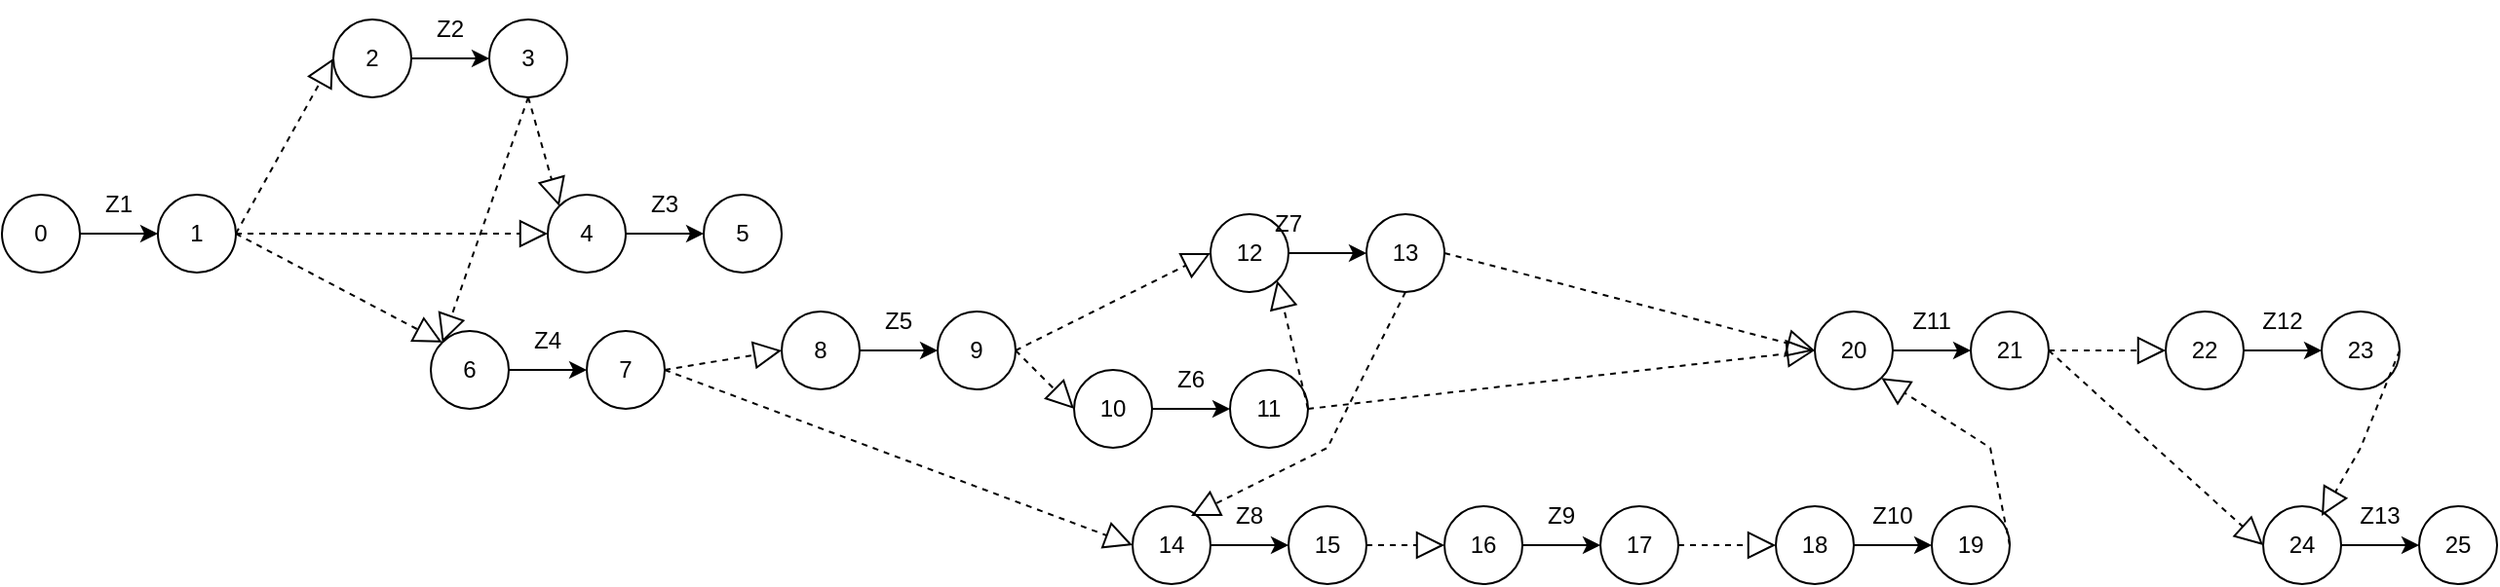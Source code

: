 <mxfile version="24.3.1" type="device">
  <diagram name="Страница — 1" id="mKm0Wbh0GVt-GoVcY70z">
    <mxGraphModel dx="1122" dy="491" grid="1" gridSize="10" guides="1" tooltips="1" connect="1" arrows="1" fold="1" page="1" pageScale="1" pageWidth="3300" pageHeight="4681" math="0" shadow="0">
      <root>
        <mxCell id="0" />
        <mxCell id="1" parent="0" />
        <mxCell id="7VdPVA_-ikNsnJHRd5wN-1" value="0" style="ellipse;whiteSpace=wrap;html=1;aspect=fixed;" parent="1" vertex="1">
          <mxGeometry x="270" y="240" width="40" height="40" as="geometry" />
        </mxCell>
        <mxCell id="7VdPVA_-ikNsnJHRd5wN-2" value="1" style="ellipse;whiteSpace=wrap;html=1;aspect=fixed;" parent="1" vertex="1">
          <mxGeometry x="350" y="240" width="40" height="40" as="geometry" />
        </mxCell>
        <mxCell id="7VdPVA_-ikNsnJHRd5wN-3" value="" style="endArrow=classic;html=1;rounded=0;exitX=1;exitY=0.5;exitDx=0;exitDy=0;entryX=0;entryY=0.5;entryDx=0;entryDy=0;" parent="1" source="7VdPVA_-ikNsnJHRd5wN-1" target="7VdPVA_-ikNsnJHRd5wN-2" edge="1">
          <mxGeometry width="50" height="50" relative="1" as="geometry">
            <mxPoint x="660" y="340" as="sourcePoint" />
            <mxPoint x="340" y="260" as="targetPoint" />
          </mxGeometry>
        </mxCell>
        <mxCell id="7VdPVA_-ikNsnJHRd5wN-5" value="Z1" style="text;html=1;align=center;verticalAlign=middle;whiteSpace=wrap;rounded=0;" parent="1" vertex="1">
          <mxGeometry x="300" y="230" width="60" height="30" as="geometry" />
        </mxCell>
        <mxCell id="7VdPVA_-ikNsnJHRd5wN-6" value="2" style="ellipse;whiteSpace=wrap;html=1;aspect=fixed;" parent="1" vertex="1">
          <mxGeometry x="440" y="150" width="40" height="40" as="geometry" />
        </mxCell>
        <mxCell id="7VdPVA_-ikNsnJHRd5wN-7" value="3" style="ellipse;whiteSpace=wrap;html=1;aspect=fixed;" parent="1" vertex="1">
          <mxGeometry x="520" y="150" width="40" height="40" as="geometry" />
        </mxCell>
        <mxCell id="7VdPVA_-ikNsnJHRd5wN-8" value="" style="endArrow=classic;html=1;rounded=0;exitX=1;exitY=0.5;exitDx=0;exitDy=0;entryX=0;entryY=0.5;entryDx=0;entryDy=0;" parent="1" source="7VdPVA_-ikNsnJHRd5wN-6" target="7VdPVA_-ikNsnJHRd5wN-7" edge="1">
          <mxGeometry width="50" height="50" relative="1" as="geometry">
            <mxPoint x="830" y="250" as="sourcePoint" />
            <mxPoint x="510" y="170" as="targetPoint" />
          </mxGeometry>
        </mxCell>
        <mxCell id="7VdPVA_-ikNsnJHRd5wN-9" value="Z2" style="text;html=1;align=center;verticalAlign=middle;whiteSpace=wrap;rounded=0;" parent="1" vertex="1">
          <mxGeometry x="470" y="140" width="60" height="30" as="geometry" />
        </mxCell>
        <mxCell id="7VdPVA_-ikNsnJHRd5wN-10" value="4" style="ellipse;whiteSpace=wrap;html=1;aspect=fixed;" parent="1" vertex="1">
          <mxGeometry x="550" y="240" width="40" height="40" as="geometry" />
        </mxCell>
        <mxCell id="7VdPVA_-ikNsnJHRd5wN-11" value="5" style="ellipse;whiteSpace=wrap;html=1;aspect=fixed;" parent="1" vertex="1">
          <mxGeometry x="630" y="240" width="40" height="40" as="geometry" />
        </mxCell>
        <mxCell id="7VdPVA_-ikNsnJHRd5wN-12" value="" style="endArrow=classic;html=1;rounded=0;exitX=1;exitY=0.5;exitDx=0;exitDy=0;entryX=0;entryY=0.5;entryDx=0;entryDy=0;" parent="1" source="7VdPVA_-ikNsnJHRd5wN-10" target="7VdPVA_-ikNsnJHRd5wN-11" edge="1">
          <mxGeometry width="50" height="50" relative="1" as="geometry">
            <mxPoint x="940" y="340" as="sourcePoint" />
            <mxPoint x="620" y="260" as="targetPoint" />
          </mxGeometry>
        </mxCell>
        <mxCell id="7VdPVA_-ikNsnJHRd5wN-13" value="Z3" style="text;html=1;align=center;verticalAlign=middle;whiteSpace=wrap;rounded=0;" parent="1" vertex="1">
          <mxGeometry x="580" y="230" width="60" height="30" as="geometry" />
        </mxCell>
        <mxCell id="7VdPVA_-ikNsnJHRd5wN-14" value="6" style="ellipse;whiteSpace=wrap;html=1;aspect=fixed;" parent="1" vertex="1">
          <mxGeometry x="490" y="310" width="40" height="40" as="geometry" />
        </mxCell>
        <mxCell id="7VdPVA_-ikNsnJHRd5wN-15" value="7" style="ellipse;whiteSpace=wrap;html=1;aspect=fixed;" parent="1" vertex="1">
          <mxGeometry x="570" y="310" width="40" height="40" as="geometry" />
        </mxCell>
        <mxCell id="7VdPVA_-ikNsnJHRd5wN-16" value="" style="endArrow=classic;html=1;rounded=0;exitX=1;exitY=0.5;exitDx=0;exitDy=0;entryX=0;entryY=0.5;entryDx=0;entryDy=0;" parent="1" source="7VdPVA_-ikNsnJHRd5wN-14" target="7VdPVA_-ikNsnJHRd5wN-15" edge="1">
          <mxGeometry width="50" height="50" relative="1" as="geometry">
            <mxPoint x="880" y="410" as="sourcePoint" />
            <mxPoint x="560" y="330" as="targetPoint" />
          </mxGeometry>
        </mxCell>
        <mxCell id="7VdPVA_-ikNsnJHRd5wN-17" value="Z4" style="text;html=1;align=center;verticalAlign=middle;whiteSpace=wrap;rounded=0;" parent="1" vertex="1">
          <mxGeometry x="520" y="300" width="60" height="30" as="geometry" />
        </mxCell>
        <mxCell id="7VdPVA_-ikNsnJHRd5wN-18" value="8" style="ellipse;whiteSpace=wrap;html=1;aspect=fixed;" parent="1" vertex="1">
          <mxGeometry x="670" y="300" width="40" height="40" as="geometry" />
        </mxCell>
        <mxCell id="7VdPVA_-ikNsnJHRd5wN-19" value="9" style="ellipse;whiteSpace=wrap;html=1;aspect=fixed;" parent="1" vertex="1">
          <mxGeometry x="750" y="300" width="40" height="40" as="geometry" />
        </mxCell>
        <mxCell id="7VdPVA_-ikNsnJHRd5wN-20" value="" style="endArrow=classic;html=1;rounded=0;exitX=1;exitY=0.5;exitDx=0;exitDy=0;entryX=0;entryY=0.5;entryDx=0;entryDy=0;" parent="1" source="7VdPVA_-ikNsnJHRd5wN-18" target="7VdPVA_-ikNsnJHRd5wN-19" edge="1">
          <mxGeometry width="50" height="50" relative="1" as="geometry">
            <mxPoint x="1060" y="400" as="sourcePoint" />
            <mxPoint x="740" y="320" as="targetPoint" />
          </mxGeometry>
        </mxCell>
        <mxCell id="7VdPVA_-ikNsnJHRd5wN-21" value="Z5" style="text;html=1;align=center;verticalAlign=middle;whiteSpace=wrap;rounded=0;" parent="1" vertex="1">
          <mxGeometry x="700" y="290" width="60" height="30" as="geometry" />
        </mxCell>
        <mxCell id="7VdPVA_-ikNsnJHRd5wN-22" value="10" style="ellipse;whiteSpace=wrap;html=1;aspect=fixed;" parent="1" vertex="1">
          <mxGeometry x="820" y="330" width="40" height="40" as="geometry" />
        </mxCell>
        <mxCell id="7VdPVA_-ikNsnJHRd5wN-23" value="11" style="ellipse;whiteSpace=wrap;html=1;aspect=fixed;" parent="1" vertex="1">
          <mxGeometry x="900" y="330" width="40" height="40" as="geometry" />
        </mxCell>
        <mxCell id="7VdPVA_-ikNsnJHRd5wN-24" value="" style="endArrow=classic;html=1;rounded=0;exitX=1;exitY=0.5;exitDx=0;exitDy=0;entryX=0;entryY=0.5;entryDx=0;entryDy=0;" parent="1" source="7VdPVA_-ikNsnJHRd5wN-22" target="7VdPVA_-ikNsnJHRd5wN-23" edge="1">
          <mxGeometry width="50" height="50" relative="1" as="geometry">
            <mxPoint x="1210" y="430" as="sourcePoint" />
            <mxPoint x="890" y="350" as="targetPoint" />
          </mxGeometry>
        </mxCell>
        <mxCell id="7VdPVA_-ikNsnJHRd5wN-25" value="Z6" style="text;html=1;align=center;verticalAlign=middle;whiteSpace=wrap;rounded=0;" parent="1" vertex="1">
          <mxGeometry x="850" y="320" width="60" height="30" as="geometry" />
        </mxCell>
        <mxCell id="7VdPVA_-ikNsnJHRd5wN-26" value="12" style="ellipse;whiteSpace=wrap;html=1;aspect=fixed;" parent="1" vertex="1">
          <mxGeometry x="890" y="250" width="40" height="40" as="geometry" />
        </mxCell>
        <mxCell id="7VdPVA_-ikNsnJHRd5wN-27" value="13" style="ellipse;whiteSpace=wrap;html=1;aspect=fixed;" parent="1" vertex="1">
          <mxGeometry x="970" y="250" width="40" height="40" as="geometry" />
        </mxCell>
        <mxCell id="7VdPVA_-ikNsnJHRd5wN-28" value="" style="endArrow=classic;html=1;rounded=0;exitX=1;exitY=0.5;exitDx=0;exitDy=0;entryX=0;entryY=0.5;entryDx=0;entryDy=0;" parent="1" source="7VdPVA_-ikNsnJHRd5wN-26" target="7VdPVA_-ikNsnJHRd5wN-27" edge="1">
          <mxGeometry width="50" height="50" relative="1" as="geometry">
            <mxPoint x="1280" y="350" as="sourcePoint" />
            <mxPoint x="960" y="270" as="targetPoint" />
          </mxGeometry>
        </mxCell>
        <mxCell id="7VdPVA_-ikNsnJHRd5wN-29" value="Z7" style="text;html=1;align=center;verticalAlign=middle;whiteSpace=wrap;rounded=0;" parent="1" vertex="1">
          <mxGeometry x="900" y="240" width="60" height="30" as="geometry" />
        </mxCell>
        <mxCell id="7VdPVA_-ikNsnJHRd5wN-30" value="14" style="ellipse;whiteSpace=wrap;html=1;aspect=fixed;" parent="1" vertex="1">
          <mxGeometry x="850" y="400" width="40" height="40" as="geometry" />
        </mxCell>
        <mxCell id="7VdPVA_-ikNsnJHRd5wN-31" value="15" style="ellipse;whiteSpace=wrap;html=1;aspect=fixed;" parent="1" vertex="1">
          <mxGeometry x="930" y="400" width="40" height="40" as="geometry" />
        </mxCell>
        <mxCell id="7VdPVA_-ikNsnJHRd5wN-32" value="" style="endArrow=classic;html=1;rounded=0;exitX=1;exitY=0.5;exitDx=0;exitDy=0;entryX=0;entryY=0.5;entryDx=0;entryDy=0;" parent="1" source="7VdPVA_-ikNsnJHRd5wN-30" target="7VdPVA_-ikNsnJHRd5wN-31" edge="1">
          <mxGeometry width="50" height="50" relative="1" as="geometry">
            <mxPoint x="1240" y="500" as="sourcePoint" />
            <mxPoint x="920" y="420" as="targetPoint" />
          </mxGeometry>
        </mxCell>
        <mxCell id="7VdPVA_-ikNsnJHRd5wN-33" value="Z8" style="text;html=1;align=center;verticalAlign=middle;whiteSpace=wrap;rounded=0;" parent="1" vertex="1">
          <mxGeometry x="880" y="390" width="60" height="30" as="geometry" />
        </mxCell>
        <mxCell id="7VdPVA_-ikNsnJHRd5wN-34" value="16" style="ellipse;whiteSpace=wrap;html=1;aspect=fixed;" parent="1" vertex="1">
          <mxGeometry x="1010" y="400" width="40" height="40" as="geometry" />
        </mxCell>
        <mxCell id="7VdPVA_-ikNsnJHRd5wN-35" value="17" style="ellipse;whiteSpace=wrap;html=1;aspect=fixed;" parent="1" vertex="1">
          <mxGeometry x="1090" y="400" width="40" height="40" as="geometry" />
        </mxCell>
        <mxCell id="7VdPVA_-ikNsnJHRd5wN-36" value="" style="endArrow=classic;html=1;rounded=0;exitX=1;exitY=0.5;exitDx=0;exitDy=0;entryX=0;entryY=0.5;entryDx=0;entryDy=0;" parent="1" source="7VdPVA_-ikNsnJHRd5wN-34" target="7VdPVA_-ikNsnJHRd5wN-35" edge="1">
          <mxGeometry width="50" height="50" relative="1" as="geometry">
            <mxPoint x="1400" y="500" as="sourcePoint" />
            <mxPoint x="1080" y="420" as="targetPoint" />
          </mxGeometry>
        </mxCell>
        <mxCell id="7VdPVA_-ikNsnJHRd5wN-37" value="Z9" style="text;html=1;align=center;verticalAlign=middle;whiteSpace=wrap;rounded=0;" parent="1" vertex="1">
          <mxGeometry x="1040" y="390" width="60" height="30" as="geometry" />
        </mxCell>
        <mxCell id="7VdPVA_-ikNsnJHRd5wN-38" value="18" style="ellipse;whiteSpace=wrap;html=1;aspect=fixed;" parent="1" vertex="1">
          <mxGeometry x="1180" y="400" width="40" height="40" as="geometry" />
        </mxCell>
        <mxCell id="7VdPVA_-ikNsnJHRd5wN-39" value="19" style="ellipse;whiteSpace=wrap;html=1;aspect=fixed;" parent="1" vertex="1">
          <mxGeometry x="1260" y="400" width="40" height="40" as="geometry" />
        </mxCell>
        <mxCell id="7VdPVA_-ikNsnJHRd5wN-40" value="" style="endArrow=classic;html=1;rounded=0;exitX=1;exitY=0.5;exitDx=0;exitDy=0;entryX=0;entryY=0.5;entryDx=0;entryDy=0;" parent="1" source="7VdPVA_-ikNsnJHRd5wN-38" target="7VdPVA_-ikNsnJHRd5wN-39" edge="1">
          <mxGeometry width="50" height="50" relative="1" as="geometry">
            <mxPoint x="1570" y="500" as="sourcePoint" />
            <mxPoint x="1250" y="420" as="targetPoint" />
          </mxGeometry>
        </mxCell>
        <mxCell id="7VdPVA_-ikNsnJHRd5wN-41" value="Z10" style="text;html=1;align=center;verticalAlign=middle;whiteSpace=wrap;rounded=0;" parent="1" vertex="1">
          <mxGeometry x="1210" y="390" width="60" height="30" as="geometry" />
        </mxCell>
        <mxCell id="7VdPVA_-ikNsnJHRd5wN-42" value="20" style="ellipse;whiteSpace=wrap;html=1;aspect=fixed;" parent="1" vertex="1">
          <mxGeometry x="1200" y="300" width="40" height="40" as="geometry" />
        </mxCell>
        <mxCell id="7VdPVA_-ikNsnJHRd5wN-43" value="21" style="ellipse;whiteSpace=wrap;html=1;aspect=fixed;" parent="1" vertex="1">
          <mxGeometry x="1280" y="300" width="40" height="40" as="geometry" />
        </mxCell>
        <mxCell id="7VdPVA_-ikNsnJHRd5wN-44" value="" style="endArrow=classic;html=1;rounded=0;exitX=1;exitY=0.5;exitDx=0;exitDy=0;entryX=0;entryY=0.5;entryDx=0;entryDy=0;" parent="1" source="7VdPVA_-ikNsnJHRd5wN-42" target="7VdPVA_-ikNsnJHRd5wN-43" edge="1">
          <mxGeometry width="50" height="50" relative="1" as="geometry">
            <mxPoint x="1590" y="400" as="sourcePoint" />
            <mxPoint x="1270" y="320" as="targetPoint" />
          </mxGeometry>
        </mxCell>
        <mxCell id="7VdPVA_-ikNsnJHRd5wN-45" value="Z11" style="text;html=1;align=center;verticalAlign=middle;whiteSpace=wrap;rounded=0;" parent="1" vertex="1">
          <mxGeometry x="1230" y="290" width="60" height="30" as="geometry" />
        </mxCell>
        <mxCell id="7VdPVA_-ikNsnJHRd5wN-46" value="22" style="ellipse;whiteSpace=wrap;html=1;aspect=fixed;" parent="1" vertex="1">
          <mxGeometry x="1380" y="300" width="40" height="40" as="geometry" />
        </mxCell>
        <mxCell id="7VdPVA_-ikNsnJHRd5wN-47" value="23" style="ellipse;whiteSpace=wrap;html=1;aspect=fixed;" parent="1" vertex="1">
          <mxGeometry x="1460" y="300" width="40" height="40" as="geometry" />
        </mxCell>
        <mxCell id="7VdPVA_-ikNsnJHRd5wN-48" value="" style="endArrow=classic;html=1;rounded=0;exitX=1;exitY=0.5;exitDx=0;exitDy=0;entryX=0;entryY=0.5;entryDx=0;entryDy=0;" parent="1" source="7VdPVA_-ikNsnJHRd5wN-46" target="7VdPVA_-ikNsnJHRd5wN-47" edge="1">
          <mxGeometry width="50" height="50" relative="1" as="geometry">
            <mxPoint x="1770" y="400" as="sourcePoint" />
            <mxPoint x="1450" y="320" as="targetPoint" />
          </mxGeometry>
        </mxCell>
        <mxCell id="7VdPVA_-ikNsnJHRd5wN-49" value="Z12" style="text;html=1;align=center;verticalAlign=middle;whiteSpace=wrap;rounded=0;" parent="1" vertex="1">
          <mxGeometry x="1410" y="290" width="60" height="30" as="geometry" />
        </mxCell>
        <mxCell id="7VdPVA_-ikNsnJHRd5wN-50" value="24" style="ellipse;whiteSpace=wrap;html=1;aspect=fixed;" parent="1" vertex="1">
          <mxGeometry x="1430" y="400" width="40" height="40" as="geometry" />
        </mxCell>
        <mxCell id="7VdPVA_-ikNsnJHRd5wN-51" value="25" style="ellipse;whiteSpace=wrap;html=1;aspect=fixed;" parent="1" vertex="1">
          <mxGeometry x="1510" y="400" width="40" height="40" as="geometry" />
        </mxCell>
        <mxCell id="7VdPVA_-ikNsnJHRd5wN-52" value="" style="endArrow=classic;html=1;rounded=0;exitX=1;exitY=0.5;exitDx=0;exitDy=0;entryX=0;entryY=0.5;entryDx=0;entryDy=0;" parent="1" source="7VdPVA_-ikNsnJHRd5wN-50" target="7VdPVA_-ikNsnJHRd5wN-51" edge="1">
          <mxGeometry width="50" height="50" relative="1" as="geometry">
            <mxPoint x="1820" y="500" as="sourcePoint" />
            <mxPoint x="1500" y="420" as="targetPoint" />
          </mxGeometry>
        </mxCell>
        <mxCell id="7VdPVA_-ikNsnJHRd5wN-53" value="Z13" style="text;html=1;align=center;verticalAlign=middle;whiteSpace=wrap;rounded=0;" parent="1" vertex="1">
          <mxGeometry x="1460" y="390" width="60" height="30" as="geometry" />
        </mxCell>
        <mxCell id="7VdPVA_-ikNsnJHRd5wN-54" value="" style="endArrow=block;dashed=1;endFill=0;endSize=12;html=1;rounded=0;exitX=1;exitY=0.5;exitDx=0;exitDy=0;entryX=0;entryY=0.5;entryDx=0;entryDy=0;" parent="1" source="7VdPVA_-ikNsnJHRd5wN-2" target="7VdPVA_-ikNsnJHRd5wN-6" edge="1">
          <mxGeometry width="160" relative="1" as="geometry">
            <mxPoint x="330" y="350" as="sourcePoint" />
            <mxPoint x="490" y="350" as="targetPoint" />
          </mxGeometry>
        </mxCell>
        <mxCell id="7VdPVA_-ikNsnJHRd5wN-55" value="" style="endArrow=block;dashed=1;endFill=0;endSize=12;html=1;rounded=0;exitX=1;exitY=0.5;exitDx=0;exitDy=0;entryX=0;entryY=0.5;entryDx=0;entryDy=0;" parent="1" source="7VdPVA_-ikNsnJHRd5wN-2" target="7VdPVA_-ikNsnJHRd5wN-10" edge="1">
          <mxGeometry width="160" relative="1" as="geometry">
            <mxPoint x="330" y="350" as="sourcePoint" />
            <mxPoint x="490" y="350" as="targetPoint" />
          </mxGeometry>
        </mxCell>
        <mxCell id="7VdPVA_-ikNsnJHRd5wN-56" value="" style="endArrow=block;dashed=1;endFill=0;endSize=12;html=1;rounded=0;exitX=1;exitY=0.5;exitDx=0;exitDy=0;entryX=0;entryY=0;entryDx=0;entryDy=0;" parent="1" source="7VdPVA_-ikNsnJHRd5wN-2" target="7VdPVA_-ikNsnJHRd5wN-14" edge="1">
          <mxGeometry width="160" relative="1" as="geometry">
            <mxPoint x="330" y="350" as="sourcePoint" />
            <mxPoint x="490" y="350" as="targetPoint" />
          </mxGeometry>
        </mxCell>
        <mxCell id="7VdPVA_-ikNsnJHRd5wN-57" value="" style="endArrow=block;dashed=1;endFill=0;endSize=12;html=1;rounded=0;exitX=0.5;exitY=1;exitDx=0;exitDy=0;entryX=0;entryY=0;entryDx=0;entryDy=0;" parent="1" source="7VdPVA_-ikNsnJHRd5wN-7" target="7VdPVA_-ikNsnJHRd5wN-10" edge="1">
          <mxGeometry width="160" relative="1" as="geometry">
            <mxPoint x="500" y="360" as="sourcePoint" />
            <mxPoint x="660" y="360" as="targetPoint" />
          </mxGeometry>
        </mxCell>
        <mxCell id="7VdPVA_-ikNsnJHRd5wN-58" value="" style="endArrow=block;dashed=1;endFill=0;endSize=12;html=1;rounded=0;exitX=0.5;exitY=1;exitDx=0;exitDy=0;entryX=0;entryY=0;entryDx=0;entryDy=0;" parent="1" source="7VdPVA_-ikNsnJHRd5wN-7" target="7VdPVA_-ikNsnJHRd5wN-14" edge="1">
          <mxGeometry width="160" relative="1" as="geometry">
            <mxPoint x="500" y="360" as="sourcePoint" />
            <mxPoint x="660" y="360" as="targetPoint" />
          </mxGeometry>
        </mxCell>
        <mxCell id="7VdPVA_-ikNsnJHRd5wN-59" value="" style="endArrow=block;dashed=1;endFill=0;endSize=12;html=1;rounded=0;exitX=1;exitY=0.5;exitDx=0;exitDy=0;entryX=0;entryY=0.5;entryDx=0;entryDy=0;" parent="1" source="7VdPVA_-ikNsnJHRd5wN-15" target="7VdPVA_-ikNsnJHRd5wN-18" edge="1">
          <mxGeometry width="160" relative="1" as="geometry">
            <mxPoint x="750" y="410" as="sourcePoint" />
            <mxPoint x="910" y="410" as="targetPoint" />
          </mxGeometry>
        </mxCell>
        <mxCell id="7VdPVA_-ikNsnJHRd5wN-60" value="" style="endArrow=block;dashed=1;endFill=0;endSize=12;html=1;rounded=0;exitX=1;exitY=0.5;exitDx=0;exitDy=0;entryX=0;entryY=0.5;entryDx=0;entryDy=0;" parent="1" source="7VdPVA_-ikNsnJHRd5wN-19" target="7VdPVA_-ikNsnJHRd5wN-22" edge="1">
          <mxGeometry width="160" relative="1" as="geometry">
            <mxPoint x="960" y="410" as="sourcePoint" />
            <mxPoint x="1120" y="410" as="targetPoint" />
          </mxGeometry>
        </mxCell>
        <mxCell id="7VdPVA_-ikNsnJHRd5wN-61" value="" style="endArrow=block;dashed=1;endFill=0;endSize=12;html=1;rounded=0;exitX=1;exitY=0.5;exitDx=0;exitDy=0;entryX=1;entryY=1;entryDx=0;entryDy=0;" parent="1" source="7VdPVA_-ikNsnJHRd5wN-23" target="7VdPVA_-ikNsnJHRd5wN-26" edge="1">
          <mxGeometry width="160" relative="1" as="geometry">
            <mxPoint x="960" y="430" as="sourcePoint" />
            <mxPoint x="1120" y="430" as="targetPoint" />
          </mxGeometry>
        </mxCell>
        <mxCell id="7VdPVA_-ikNsnJHRd5wN-62" value="" style="endArrow=block;dashed=1;endFill=0;endSize=12;html=1;rounded=0;exitX=1;exitY=0.5;exitDx=0;exitDy=0;entryX=0;entryY=0.5;entryDx=0;entryDy=0;" parent="1" source="7VdPVA_-ikNsnJHRd5wN-19" target="7VdPVA_-ikNsnJHRd5wN-26" edge="1">
          <mxGeometry width="160" relative="1" as="geometry">
            <mxPoint x="960" y="430" as="sourcePoint" />
            <mxPoint x="1120" y="430" as="targetPoint" />
          </mxGeometry>
        </mxCell>
        <mxCell id="7VdPVA_-ikNsnJHRd5wN-63" value="" style="endArrow=block;dashed=1;endFill=0;endSize=12;html=1;rounded=0;exitX=1;exitY=0.5;exitDx=0;exitDy=0;entryX=0;entryY=0.5;entryDx=0;entryDy=0;" parent="1" source="7VdPVA_-ikNsnJHRd5wN-15" target="7VdPVA_-ikNsnJHRd5wN-30" edge="1">
          <mxGeometry width="160" relative="1" as="geometry">
            <mxPoint x="830" y="600" as="sourcePoint" />
            <mxPoint x="990" y="600" as="targetPoint" />
          </mxGeometry>
        </mxCell>
        <mxCell id="7VdPVA_-ikNsnJHRd5wN-64" value="" style="endArrow=block;dashed=1;endFill=0;endSize=12;html=1;rounded=0;exitX=0.5;exitY=1;exitDx=0;exitDy=0;entryX=0;entryY=0.5;entryDx=0;entryDy=0;" parent="1" source="7VdPVA_-ikNsnJHRd5wN-27" target="7VdPVA_-ikNsnJHRd5wN-33" edge="1">
          <mxGeometry width="160" relative="1" as="geometry">
            <mxPoint x="1010" y="600" as="sourcePoint" />
            <mxPoint x="1170" y="600" as="targetPoint" />
            <Array as="points">
              <mxPoint x="950" y="370" />
            </Array>
          </mxGeometry>
        </mxCell>
        <mxCell id="7VdPVA_-ikNsnJHRd5wN-65" value="" style="endArrow=block;dashed=1;endFill=0;endSize=12;html=1;rounded=0;exitX=1;exitY=0.5;exitDx=0;exitDy=0;entryX=0;entryY=0.5;entryDx=0;entryDy=0;" parent="1" source="7VdPVA_-ikNsnJHRd5wN-31" target="7VdPVA_-ikNsnJHRd5wN-34" edge="1">
          <mxGeometry width="160" relative="1" as="geometry">
            <mxPoint x="1010" y="430" as="sourcePoint" />
            <mxPoint x="1170" y="430" as="targetPoint" />
          </mxGeometry>
        </mxCell>
        <mxCell id="7VdPVA_-ikNsnJHRd5wN-66" value="" style="endArrow=block;dashed=1;endFill=0;endSize=12;html=1;rounded=0;exitX=1;exitY=0.5;exitDx=0;exitDy=0;entryX=0;entryY=0.5;entryDx=0;entryDy=0;" parent="1" source="7VdPVA_-ikNsnJHRd5wN-35" target="7VdPVA_-ikNsnJHRd5wN-38" edge="1">
          <mxGeometry width="160" relative="1" as="geometry">
            <mxPoint x="1060" y="600" as="sourcePoint" />
            <mxPoint x="1220" y="600" as="targetPoint" />
          </mxGeometry>
        </mxCell>
        <mxCell id="7VdPVA_-ikNsnJHRd5wN-67" value="" style="endArrow=block;dashed=1;endFill=0;endSize=12;html=1;rounded=0;exitX=1;exitY=0.5;exitDx=0;exitDy=0;entryX=0;entryY=0.5;entryDx=0;entryDy=0;" parent="1" source="7VdPVA_-ikNsnJHRd5wN-27" target="7VdPVA_-ikNsnJHRd5wN-42" edge="1">
          <mxGeometry width="160" relative="1" as="geometry">
            <mxPoint x="1290" y="600" as="sourcePoint" />
            <mxPoint x="1450" y="600" as="targetPoint" />
          </mxGeometry>
        </mxCell>
        <mxCell id="7VdPVA_-ikNsnJHRd5wN-68" value="" style="endArrow=block;dashed=1;endFill=0;endSize=12;html=1;rounded=0;exitX=1;exitY=0.5;exitDx=0;exitDy=0;entryX=0;entryY=0.5;entryDx=0;entryDy=0;" parent="1" source="7VdPVA_-ikNsnJHRd5wN-23" target="7VdPVA_-ikNsnJHRd5wN-42" edge="1">
          <mxGeometry width="160" relative="1" as="geometry">
            <mxPoint x="1290" y="600" as="sourcePoint" />
            <mxPoint x="1450" y="600" as="targetPoint" />
          </mxGeometry>
        </mxCell>
        <mxCell id="7VdPVA_-ikNsnJHRd5wN-69" value="" style="endArrow=block;dashed=1;endFill=0;endSize=12;html=1;rounded=0;exitX=1;exitY=0.5;exitDx=0;exitDy=0;entryX=1;entryY=1;entryDx=0;entryDy=0;" parent="1" source="7VdPVA_-ikNsnJHRd5wN-39" target="7VdPVA_-ikNsnJHRd5wN-42" edge="1">
          <mxGeometry width="160" relative="1" as="geometry">
            <mxPoint x="1290" y="600" as="sourcePoint" />
            <mxPoint x="1450" y="600" as="targetPoint" />
            <Array as="points">
              <mxPoint x="1290" y="370" />
            </Array>
          </mxGeometry>
        </mxCell>
        <mxCell id="7VdPVA_-ikNsnJHRd5wN-70" value="" style="endArrow=block;dashed=1;endFill=0;endSize=12;html=1;rounded=0;exitX=1;exitY=0.5;exitDx=0;exitDy=0;entryX=0;entryY=0.5;entryDx=0;entryDy=0;" parent="1" source="7VdPVA_-ikNsnJHRd5wN-43" target="7VdPVA_-ikNsnJHRd5wN-46" edge="1">
          <mxGeometry width="160" relative="1" as="geometry">
            <mxPoint x="1530" y="530" as="sourcePoint" />
            <mxPoint x="1690" y="530" as="targetPoint" />
          </mxGeometry>
        </mxCell>
        <mxCell id="7VdPVA_-ikNsnJHRd5wN-71" value="" style="endArrow=block;dashed=1;endFill=0;endSize=12;html=1;rounded=0;exitX=1;exitY=0.5;exitDx=0;exitDy=0;entryX=0;entryY=0.5;entryDx=0;entryDy=0;" parent="1" source="7VdPVA_-ikNsnJHRd5wN-43" target="7VdPVA_-ikNsnJHRd5wN-50" edge="1">
          <mxGeometry width="160" relative="1" as="geometry">
            <mxPoint x="1470" y="750" as="sourcePoint" />
            <mxPoint x="1630" y="750" as="targetPoint" />
          </mxGeometry>
        </mxCell>
        <mxCell id="7VdPVA_-ikNsnJHRd5wN-72" value="" style="endArrow=block;dashed=1;endFill=0;endSize=12;html=1;rounded=0;exitX=1;exitY=0.5;exitDx=0;exitDy=0;entryX=0;entryY=0.5;entryDx=0;entryDy=0;" parent="1" source="7VdPVA_-ikNsnJHRd5wN-47" target="7VdPVA_-ikNsnJHRd5wN-53" edge="1">
          <mxGeometry width="160" relative="1" as="geometry">
            <mxPoint x="1470" y="750" as="sourcePoint" />
            <mxPoint x="1630" y="750" as="targetPoint" />
            <Array as="points">
              <mxPoint x="1480" y="370" />
            </Array>
          </mxGeometry>
        </mxCell>
      </root>
    </mxGraphModel>
  </diagram>
</mxfile>
